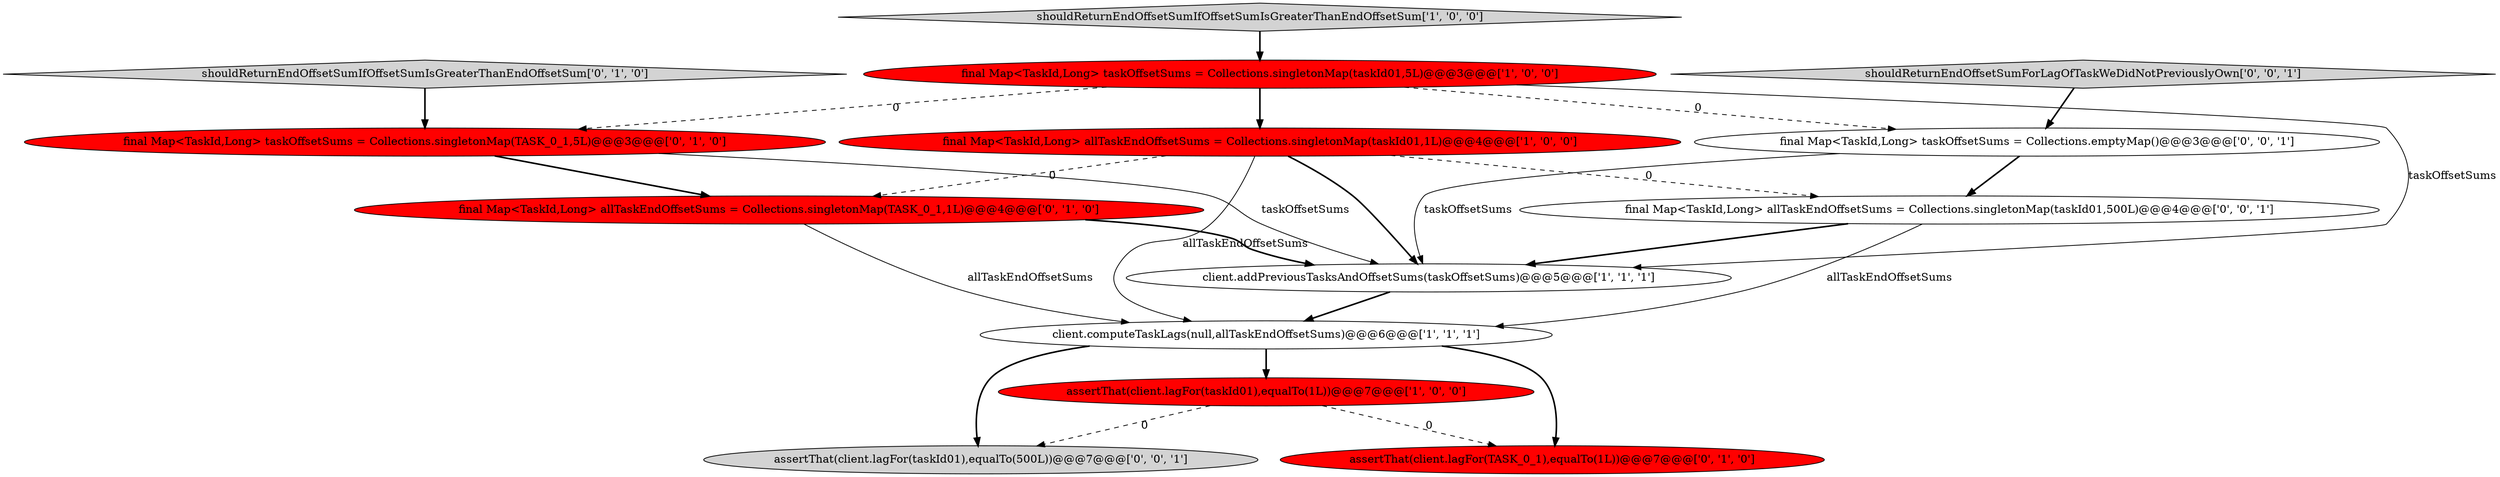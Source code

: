 digraph {
11 [style = filled, label = "final Map<TaskId,Long> allTaskEndOffsetSums = Collections.singletonMap(taskId01,500L)@@@4@@@['0', '0', '1']", fillcolor = white, shape = ellipse image = "AAA0AAABBB3BBB"];
1 [style = filled, label = "final Map<TaskId,Long> allTaskEndOffsetSums = Collections.singletonMap(taskId01,1L)@@@4@@@['1', '0', '0']", fillcolor = red, shape = ellipse image = "AAA1AAABBB1BBB"];
3 [style = filled, label = "assertThat(client.lagFor(taskId01),equalTo(1L))@@@7@@@['1', '0', '0']", fillcolor = red, shape = ellipse image = "AAA1AAABBB1BBB"];
6 [style = filled, label = "shouldReturnEndOffsetSumIfOffsetSumIsGreaterThanEndOffsetSum['0', '1', '0']", fillcolor = lightgray, shape = diamond image = "AAA0AAABBB2BBB"];
10 [style = filled, label = "assertThat(client.lagFor(taskId01),equalTo(500L))@@@7@@@['0', '0', '1']", fillcolor = lightgray, shape = ellipse image = "AAA0AAABBB3BBB"];
9 [style = filled, label = "final Map<TaskId,Long> allTaskEndOffsetSums = Collections.singletonMap(TASK_0_1,1L)@@@4@@@['0', '1', '0']", fillcolor = red, shape = ellipse image = "AAA1AAABBB2BBB"];
13 [style = filled, label = "final Map<TaskId,Long> taskOffsetSums = Collections.emptyMap()@@@3@@@['0', '0', '1']", fillcolor = white, shape = ellipse image = "AAA0AAABBB3BBB"];
0 [style = filled, label = "client.addPreviousTasksAndOffsetSums(taskOffsetSums)@@@5@@@['1', '1', '1']", fillcolor = white, shape = ellipse image = "AAA0AAABBB1BBB"];
2 [style = filled, label = "shouldReturnEndOffsetSumIfOffsetSumIsGreaterThanEndOffsetSum['1', '0', '0']", fillcolor = lightgray, shape = diamond image = "AAA0AAABBB1BBB"];
4 [style = filled, label = "client.computeTaskLags(null,allTaskEndOffsetSums)@@@6@@@['1', '1', '1']", fillcolor = white, shape = ellipse image = "AAA0AAABBB1BBB"];
5 [style = filled, label = "final Map<TaskId,Long> taskOffsetSums = Collections.singletonMap(taskId01,5L)@@@3@@@['1', '0', '0']", fillcolor = red, shape = ellipse image = "AAA1AAABBB1BBB"];
12 [style = filled, label = "shouldReturnEndOffsetSumForLagOfTaskWeDidNotPreviouslyOwn['0', '0', '1']", fillcolor = lightgray, shape = diamond image = "AAA0AAABBB3BBB"];
8 [style = filled, label = "assertThat(client.lagFor(TASK_0_1),equalTo(1L))@@@7@@@['0', '1', '0']", fillcolor = red, shape = ellipse image = "AAA1AAABBB2BBB"];
7 [style = filled, label = "final Map<TaskId,Long> taskOffsetSums = Collections.singletonMap(TASK_0_1,5L)@@@3@@@['0', '1', '0']", fillcolor = red, shape = ellipse image = "AAA1AAABBB2BBB"];
5->13 [style = dashed, label="0"];
4->10 [style = bold, label=""];
4->3 [style = bold, label=""];
9->0 [style = bold, label=""];
1->4 [style = solid, label="allTaskEndOffsetSums"];
1->9 [style = dashed, label="0"];
1->0 [style = bold, label=""];
7->0 [style = solid, label="taskOffsetSums"];
5->0 [style = solid, label="taskOffsetSums"];
13->11 [style = bold, label=""];
11->4 [style = solid, label="allTaskEndOffsetSums"];
7->9 [style = bold, label=""];
12->13 [style = bold, label=""];
5->1 [style = bold, label=""];
11->0 [style = bold, label=""];
13->0 [style = solid, label="taskOffsetSums"];
0->4 [style = bold, label=""];
1->11 [style = dashed, label="0"];
3->8 [style = dashed, label="0"];
4->8 [style = bold, label=""];
3->10 [style = dashed, label="0"];
5->7 [style = dashed, label="0"];
6->7 [style = bold, label=""];
9->4 [style = solid, label="allTaskEndOffsetSums"];
2->5 [style = bold, label=""];
}
